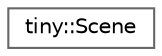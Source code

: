 digraph "Graphical Class Hierarchy"
{
 // LATEX_PDF_SIZE
  bgcolor="transparent";
  edge [fontname=Helvetica,fontsize=10,labelfontname=Helvetica,labelfontsize=10];
  node [fontname=Helvetica,fontsize=10,shape=box,height=0.2,width=0.4];
  rankdir="LR";
  Node0 [id="Node000000",label="tiny::Scene",height=0.2,width=0.4,color="grey40", fillcolor="white", style="filled",URL="$structtiny_1_1_scene.html",tooltip=" "];
}
